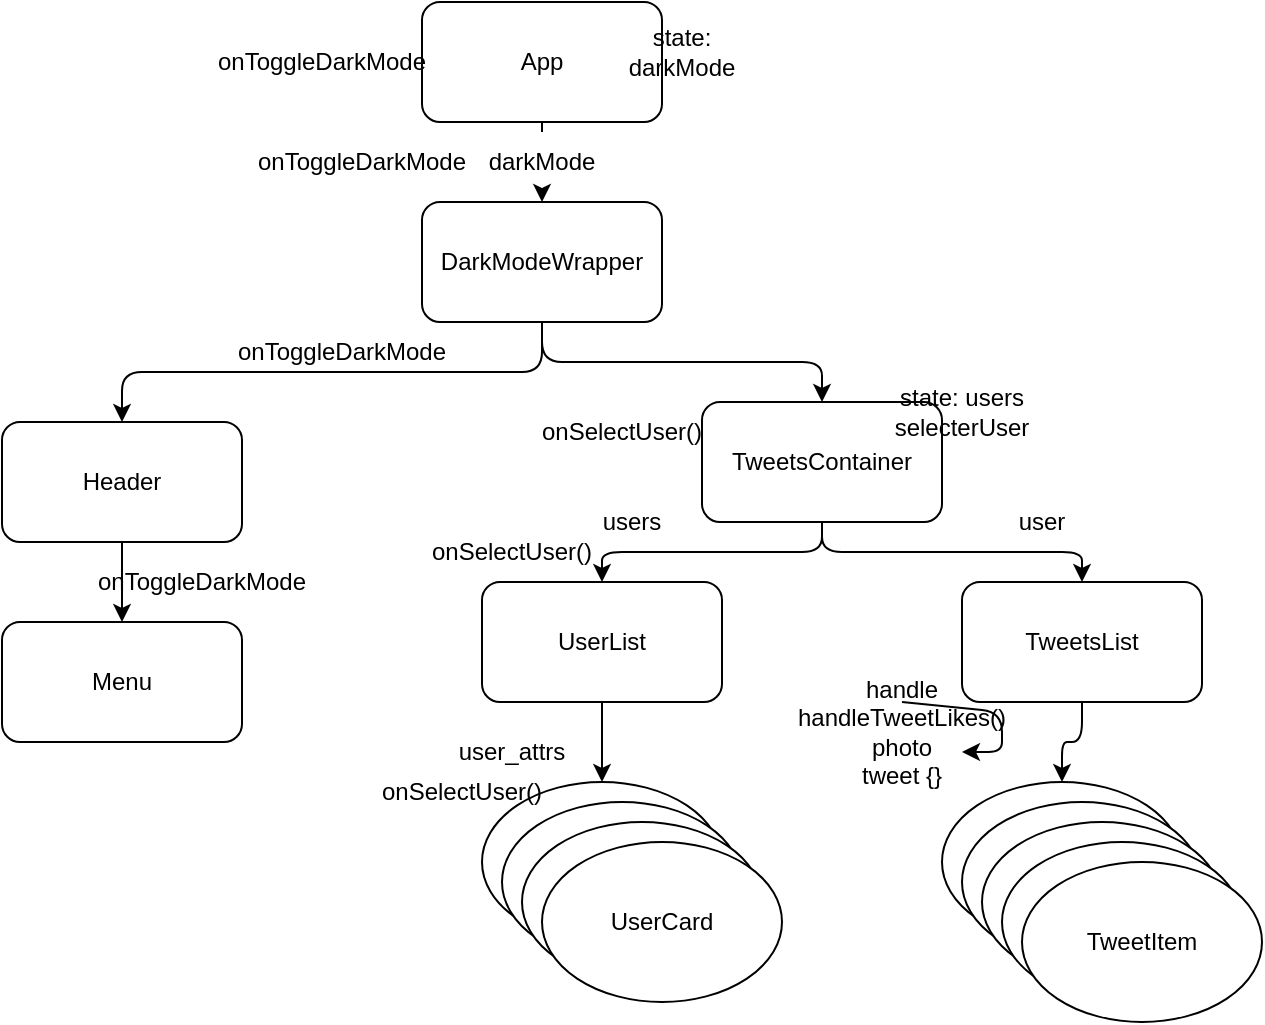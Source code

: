 <mxfile>
    <diagram id="ft0usUzbaGUcXeIrVQOW" name="Page-1">
        <mxGraphModel dx="877" dy="496" grid="1" gridSize="10" guides="1" tooltips="1" connect="1" arrows="1" fold="1" page="1" pageScale="1" pageWidth="850" pageHeight="1100" math="0" shadow="0">
            <root>
                <mxCell id="0"/>
                <mxCell id="1" parent="0"/>
                <mxCell id="19" style="edgeStyle=orthogonalEdgeStyle;html=1;exitX=0.5;exitY=1;exitDx=0;exitDy=0;entryX=0.5;entryY=0;entryDx=0;entryDy=0;startArrow=none;" edge="1" parent="1" source="28" target="3">
                    <mxGeometry relative="1" as="geometry"/>
                </mxCell>
                <mxCell id="2" value="App" style="rounded=1;whiteSpace=wrap;html=1;" vertex="1" parent="1">
                    <mxGeometry x="350" y="40" width="120" height="60" as="geometry"/>
                </mxCell>
                <mxCell id="20" style="edgeStyle=orthogonalEdgeStyle;html=1;exitX=0.5;exitY=1;exitDx=0;exitDy=0;entryX=0.5;entryY=0;entryDx=0;entryDy=0;" edge="1" parent="1" source="3" target="4">
                    <mxGeometry relative="1" as="geometry"/>
                </mxCell>
                <mxCell id="22" style="edgeStyle=orthogonalEdgeStyle;html=1;exitX=0.5;exitY=1;exitDx=0;exitDy=0;entryX=0.5;entryY=0;entryDx=0;entryDy=0;" edge="1" parent="1" source="3" target="6">
                    <mxGeometry relative="1" as="geometry"/>
                </mxCell>
                <mxCell id="3" value="DarkModeWrapper" style="rounded=1;whiteSpace=wrap;html=1;" vertex="1" parent="1">
                    <mxGeometry x="350" y="140" width="120" height="60" as="geometry"/>
                </mxCell>
                <mxCell id="21" style="edgeStyle=orthogonalEdgeStyle;html=1;exitX=0.5;exitY=1;exitDx=0;exitDy=0;entryX=0.5;entryY=0;entryDx=0;entryDy=0;" edge="1" parent="1" source="4" target="5">
                    <mxGeometry relative="1" as="geometry"/>
                </mxCell>
                <mxCell id="4" value="Header" style="rounded=1;whiteSpace=wrap;html=1;" vertex="1" parent="1">
                    <mxGeometry x="140" y="250" width="120" height="60" as="geometry"/>
                </mxCell>
                <mxCell id="5" value="Menu" style="rounded=1;whiteSpace=wrap;html=1;" vertex="1" parent="1">
                    <mxGeometry x="140" y="350" width="120" height="60" as="geometry"/>
                </mxCell>
                <mxCell id="23" style="edgeStyle=orthogonalEdgeStyle;html=1;exitX=0.5;exitY=1;exitDx=0;exitDy=0;entryX=0.5;entryY=0;entryDx=0;entryDy=0;" edge="1" parent="1" source="6" target="7">
                    <mxGeometry relative="1" as="geometry"/>
                </mxCell>
                <mxCell id="24" style="edgeStyle=orthogonalEdgeStyle;html=1;exitX=0.5;exitY=1;exitDx=0;exitDy=0;" edge="1" parent="1" source="6" target="8">
                    <mxGeometry relative="1" as="geometry"/>
                </mxCell>
                <mxCell id="6" value="TweetsContainer" style="rounded=1;whiteSpace=wrap;html=1;" vertex="1" parent="1">
                    <mxGeometry x="490" y="240" width="120" height="60" as="geometry"/>
                </mxCell>
                <mxCell id="25" style="edgeStyle=orthogonalEdgeStyle;html=1;exitX=0.5;exitY=1;exitDx=0;exitDy=0;entryX=0.5;entryY=0;entryDx=0;entryDy=0;" edge="1" parent="1" source="7" target="10">
                    <mxGeometry relative="1" as="geometry"/>
                </mxCell>
                <mxCell id="7" value="UserList" style="rounded=1;whiteSpace=wrap;html=1;" vertex="1" parent="1">
                    <mxGeometry x="380" y="330" width="120" height="60" as="geometry"/>
                </mxCell>
                <mxCell id="26" style="edgeStyle=orthogonalEdgeStyle;html=1;exitX=0.5;exitY=1;exitDx=0;exitDy=0;entryX=0.5;entryY=0;entryDx=0;entryDy=0;" edge="1" parent="1" source="8" target="14">
                    <mxGeometry relative="1" as="geometry"/>
                </mxCell>
                <mxCell id="8" value="TweetsList" style="rounded=1;whiteSpace=wrap;html=1;" vertex="1" parent="1">
                    <mxGeometry x="620" y="330" width="120" height="60" as="geometry"/>
                </mxCell>
                <mxCell id="10" value="UserCard" style="ellipse;whiteSpace=wrap;html=1;" vertex="1" parent="1">
                    <mxGeometry x="380" y="430" width="120" height="80" as="geometry"/>
                </mxCell>
                <mxCell id="11" value="UserCard" style="ellipse;whiteSpace=wrap;html=1;" vertex="1" parent="1">
                    <mxGeometry x="390" y="440" width="120" height="80" as="geometry"/>
                </mxCell>
                <mxCell id="12" value="UserCard" style="ellipse;whiteSpace=wrap;html=1;" vertex="1" parent="1">
                    <mxGeometry x="400" y="450" width="120" height="80" as="geometry"/>
                </mxCell>
                <mxCell id="13" value="UserCard" style="ellipse;whiteSpace=wrap;html=1;" vertex="1" parent="1">
                    <mxGeometry x="410" y="460" width="120" height="80" as="geometry"/>
                </mxCell>
                <mxCell id="14" value="TweetItem" style="ellipse;whiteSpace=wrap;html=1;" vertex="1" parent="1">
                    <mxGeometry x="610" y="430" width="120" height="80" as="geometry"/>
                </mxCell>
                <mxCell id="15" value="TweetItem" style="ellipse;whiteSpace=wrap;html=1;" vertex="1" parent="1">
                    <mxGeometry x="620" y="440" width="120" height="80" as="geometry"/>
                </mxCell>
                <mxCell id="16" value="TweetItem" style="ellipse;whiteSpace=wrap;html=1;" vertex="1" parent="1">
                    <mxGeometry x="630" y="450" width="120" height="80" as="geometry"/>
                </mxCell>
                <mxCell id="17" value="TweetItem" style="ellipse;whiteSpace=wrap;html=1;" vertex="1" parent="1">
                    <mxGeometry x="640" y="460" width="120" height="80" as="geometry"/>
                </mxCell>
                <mxCell id="18" value="TweetItem" style="ellipse;whiteSpace=wrap;html=1;" vertex="1" parent="1">
                    <mxGeometry x="650" y="470" width="120" height="80" as="geometry"/>
                </mxCell>
                <mxCell id="27" value="" style="edgeStyle=orthogonalEdgeStyle;html=1;exitX=0.5;exitY=1;exitDx=0;exitDy=0;entryX=0.5;entryY=0;entryDx=0;entryDy=0;endArrow=none;" edge="1" parent="1" source="2" target="28">
                    <mxGeometry relative="1" as="geometry">
                        <mxPoint x="410" y="100" as="sourcePoint"/>
                        <mxPoint x="410" y="140" as="targetPoint"/>
                    </mxGeometry>
                </mxCell>
                <mxCell id="28" value="darkMode" style="text;html=1;strokeColor=none;fillColor=none;align=center;verticalAlign=middle;whiteSpace=wrap;rounded=0;" vertex="1" parent="1">
                    <mxGeometry x="380" y="105" width="60" height="30" as="geometry"/>
                </mxCell>
                <mxCell id="29" value="state: darkMode" style="text;html=1;strokeColor=none;fillColor=none;align=center;verticalAlign=middle;whiteSpace=wrap;rounded=0;" vertex="1" parent="1">
                    <mxGeometry x="450" y="50" width="60" height="30" as="geometry"/>
                </mxCell>
                <mxCell id="30" value="state: users&lt;br&gt;selecterUser" style="text;html=1;strokeColor=none;fillColor=none;align=center;verticalAlign=middle;whiteSpace=wrap;rounded=0;" vertex="1" parent="1">
                    <mxGeometry x="590" y="230" width="60" height="30" as="geometry"/>
                </mxCell>
                <mxCell id="31" value="users" style="text;html=1;strokeColor=none;fillColor=none;align=center;verticalAlign=middle;whiteSpace=wrap;rounded=0;" vertex="1" parent="1">
                    <mxGeometry x="425" y="285" width="60" height="30" as="geometry"/>
                </mxCell>
                <mxCell id="33" value="user_attrs" style="text;html=1;strokeColor=none;fillColor=none;align=center;verticalAlign=middle;whiteSpace=wrap;rounded=0;" vertex="1" parent="1">
                    <mxGeometry x="365" y="400" width="60" height="30" as="geometry"/>
                </mxCell>
                <mxCell id="34" value="user" style="text;html=1;strokeColor=none;fillColor=none;align=center;verticalAlign=middle;whiteSpace=wrap;rounded=0;" vertex="1" parent="1">
                    <mxGeometry x="630" y="285" width="60" height="30" as="geometry"/>
                </mxCell>
                <mxCell id="35" value="handle&lt;br&gt;handleTweetLikes()&lt;br&gt;photo&lt;br&gt;tweet {}" style="text;html=1;strokeColor=none;fillColor=none;align=center;verticalAlign=middle;whiteSpace=wrap;rounded=0;" vertex="1" parent="1">
                    <mxGeometry x="560" y="390" width="60" height="30" as="geometry"/>
                </mxCell>
                <mxCell id="36" style="edgeStyle=orthogonalEdgeStyle;html=1;exitX=0.5;exitY=0;exitDx=0;exitDy=0;" edge="1" parent="1" source="35" target="35">
                    <mxGeometry relative="1" as="geometry"/>
                </mxCell>
                <mxCell id="37" value="onToggleDarkMode" style="text;html=1;strokeColor=none;fillColor=none;align=center;verticalAlign=middle;whiteSpace=wrap;rounded=0;" vertex="1" parent="1">
                    <mxGeometry x="270" y="55" width="60" height="30" as="geometry"/>
                </mxCell>
                <mxCell id="38" value="onToggleDarkMode" style="text;html=1;strokeColor=none;fillColor=none;align=center;verticalAlign=middle;whiteSpace=wrap;rounded=0;" vertex="1" parent="1">
                    <mxGeometry x="290" y="105" width="60" height="30" as="geometry"/>
                </mxCell>
                <mxCell id="39" value="onToggleDarkMode" style="text;html=1;strokeColor=none;fillColor=none;align=center;verticalAlign=middle;whiteSpace=wrap;rounded=0;" vertex="1" parent="1">
                    <mxGeometry x="280" y="200" width="60" height="30" as="geometry"/>
                </mxCell>
                <mxCell id="40" value="onToggleDarkMode" style="text;html=1;strokeColor=none;fillColor=none;align=center;verticalAlign=middle;whiteSpace=wrap;rounded=0;" vertex="1" parent="1">
                    <mxGeometry x="210" y="315" width="60" height="30" as="geometry"/>
                </mxCell>
                <mxCell id="41" value="onSelectUser()" style="text;html=1;strokeColor=none;fillColor=none;align=center;verticalAlign=middle;whiteSpace=wrap;rounded=0;" vertex="1" parent="1">
                    <mxGeometry x="420" y="240" width="60" height="30" as="geometry"/>
                </mxCell>
                <mxCell id="42" value="onSelectUser()" style="text;html=1;strokeColor=none;fillColor=none;align=center;verticalAlign=middle;whiteSpace=wrap;rounded=0;" vertex="1" parent="1">
                    <mxGeometry x="365" y="300" width="60" height="30" as="geometry"/>
                </mxCell>
                <mxCell id="43" value="onSelectUser()" style="text;html=1;strokeColor=none;fillColor=none;align=center;verticalAlign=middle;whiteSpace=wrap;rounded=0;" vertex="1" parent="1">
                    <mxGeometry x="340" y="420" width="60" height="30" as="geometry"/>
                </mxCell>
            </root>
        </mxGraphModel>
    </diagram>
</mxfile>